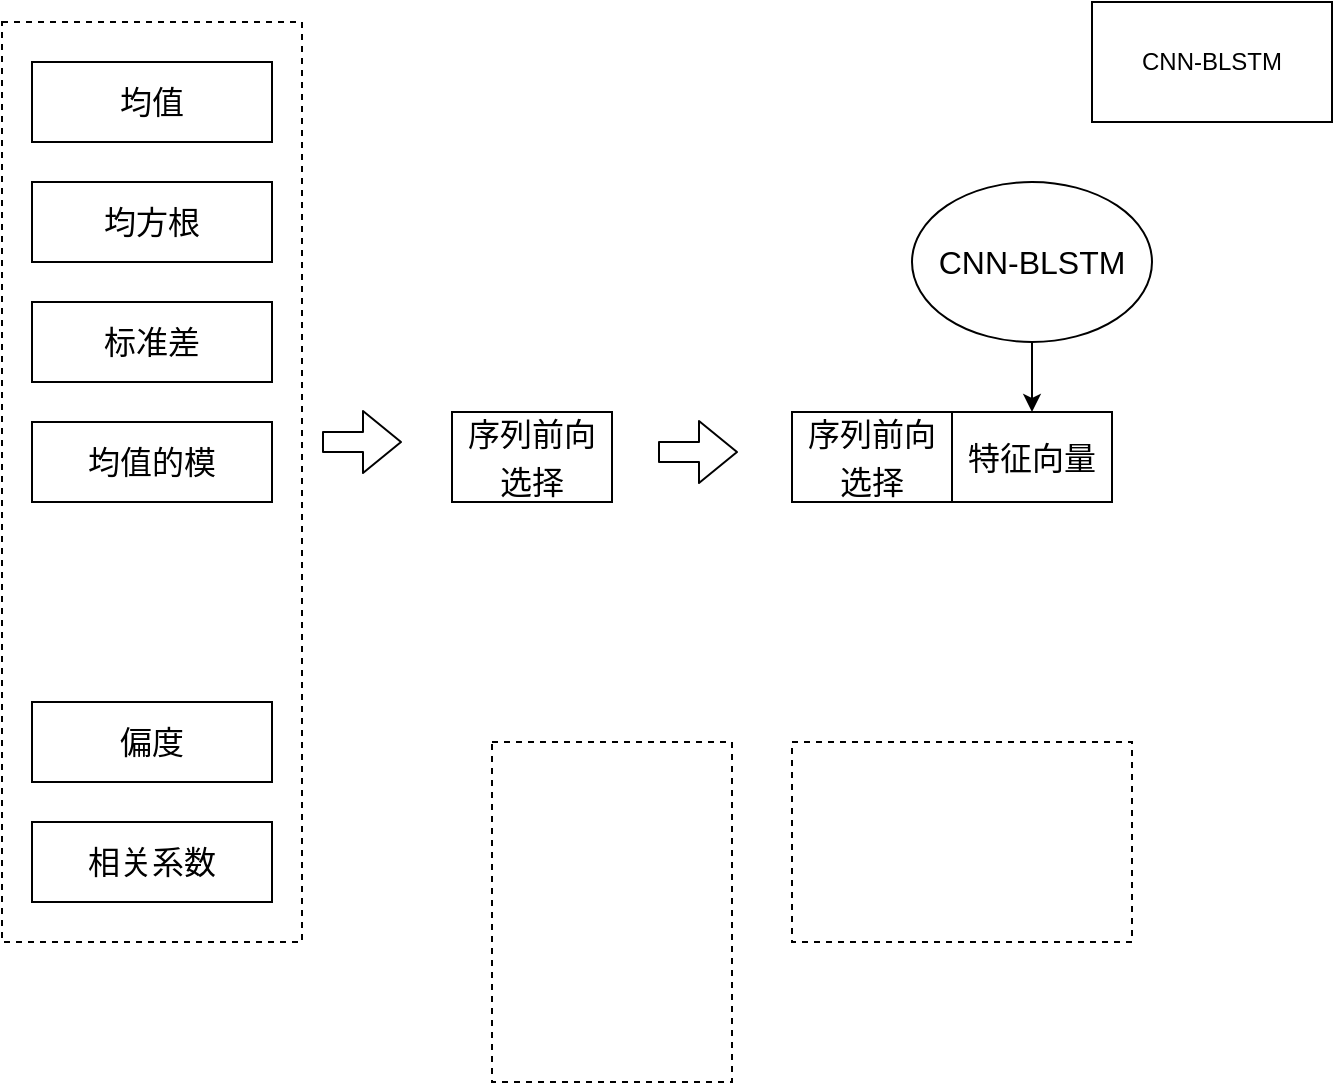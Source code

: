 <mxfile version="12.2.2" type="github" pages="1">
  <diagram id="4a39q2auaV-xZN6c6QUD" name="Page-1">
    <mxGraphModel dx="1019" dy="519" grid="1" gridSize="10" guides="1" tooltips="1" connect="1" arrows="1" fold="1" page="1" pageScale="1" pageWidth="827" pageHeight="1169" math="0" shadow="0">
      <root>
        <mxCell id="0"/>
        <mxCell id="1" parent="0"/>
        <mxCell id="o6BnJkaYNzVzD3ShalXg-1" value="均值" style="rounded=0;whiteSpace=wrap;html=1;fontSize=16;" parent="1" vertex="1">
          <mxGeometry x="80" y="130" width="120" height="40" as="geometry"/>
        </mxCell>
        <mxCell id="o6BnJkaYNzVzD3ShalXg-2" value="均方根" style="rounded=0;whiteSpace=wrap;html=1;fontSize=16;" parent="1" vertex="1">
          <mxGeometry x="80" y="190" width="120" height="40" as="geometry"/>
        </mxCell>
        <mxCell id="o6BnJkaYNzVzD3ShalXg-3" value="标准差" style="rounded=0;whiteSpace=wrap;html=1;fontSize=16;" parent="1" vertex="1">
          <mxGeometry x="80" y="250" width="120" height="40" as="geometry"/>
        </mxCell>
        <mxCell id="o6BnJkaYNzVzD3ShalXg-4" value="&lt;span style=&quot;font-size: 12pt ; line-height: 150%&quot;&gt;序列前向选择&lt;/span&gt;" style="rounded=0;whiteSpace=wrap;html=1;fontSize=16;" parent="1" vertex="1">
          <mxGeometry x="290" y="305" width="80" height="45" as="geometry"/>
        </mxCell>
        <mxCell id="o6BnJkaYNzVzD3ShalXg-5" value="相关系数" style="rounded=0;whiteSpace=wrap;html=1;fontSize=16;" parent="1" vertex="1">
          <mxGeometry x="80" y="510" width="120" height="40" as="geometry"/>
        </mxCell>
        <mxCell id="o6BnJkaYNzVzD3ShalXg-6" value="偏度" style="rounded=0;whiteSpace=wrap;html=1;fontSize=16;" parent="1" vertex="1">
          <mxGeometry x="80" y="450" width="120" height="40" as="geometry"/>
        </mxCell>
        <mxCell id="o6BnJkaYNzVzD3ShalXg-9" value="均值的模" style="rounded=0;whiteSpace=wrap;html=1;fontSize=16;" parent="1" vertex="1">
          <mxGeometry x="80" y="310" width="120" height="40" as="geometry"/>
        </mxCell>
        <mxCell id="o6BnJkaYNzVzD3ShalXg-13" value="" style="rounded=0;whiteSpace=wrap;html=1;fontSize=16;dashed=1;fillColor=none;" parent="1" vertex="1">
          <mxGeometry x="65" y="110" width="150" height="460" as="geometry"/>
        </mxCell>
        <mxCell id="o6BnJkaYNzVzD3ShalXg-14" value="" style="rounded=0;whiteSpace=wrap;html=1;dashed=1;fillColor=none;fontSize=16;" parent="1" vertex="1">
          <mxGeometry x="310" y="470" width="120" height="170" as="geometry"/>
        </mxCell>
        <mxCell id="o6BnJkaYNzVzD3ShalXg-15" value="" style="rounded=0;whiteSpace=wrap;html=1;dashed=1;fillColor=none;fontSize=16;" parent="1" vertex="1">
          <mxGeometry x="460" y="470" width="170" height="100" as="geometry"/>
        </mxCell>
        <mxCell id="L1K248meVKGxkzELrdeW-6" value="" style="edgeStyle=orthogonalEdgeStyle;rounded=0;orthogonalLoop=1;jettySize=auto;html=1;" edge="1" parent="1" source="o6BnJkaYNzVzD3ShalXg-17" target="L1K248meVKGxkzELrdeW-5">
          <mxGeometry relative="1" as="geometry"/>
        </mxCell>
        <mxCell id="o6BnJkaYNzVzD3ShalXg-17" value="CNN-BLSTM" style="ellipse;whiteSpace=wrap;html=1;fillColor=none;fontSize=16;" parent="1" vertex="1">
          <mxGeometry x="520" y="190" width="120" height="80" as="geometry"/>
        </mxCell>
        <mxCell id="L1K248meVKGxkzELrdeW-1" value="" style="shape=flexArrow;endArrow=classic;html=1;" edge="1" parent="1">
          <mxGeometry width="50" height="50" relative="1" as="geometry">
            <mxPoint x="225" y="320" as="sourcePoint"/>
            <mxPoint x="265" y="320" as="targetPoint"/>
          </mxGeometry>
        </mxCell>
        <mxCell id="L1K248meVKGxkzELrdeW-2" value="" style="shape=flexArrow;endArrow=classic;html=1;" edge="1" parent="1">
          <mxGeometry width="50" height="50" relative="1" as="geometry">
            <mxPoint x="393" y="325" as="sourcePoint"/>
            <mxPoint x="433" y="325" as="targetPoint"/>
          </mxGeometry>
        </mxCell>
        <mxCell id="L1K248meVKGxkzELrdeW-3" value="&lt;span style=&quot;font-size: 12pt ; line-height: 150%&quot;&gt;序列前向选择&lt;/span&gt;" style="rounded=0;whiteSpace=wrap;html=1;fontSize=16;" vertex="1" parent="1">
          <mxGeometry x="460" y="305" width="80" height="45" as="geometry"/>
        </mxCell>
        <mxCell id="L1K248meVKGxkzELrdeW-4" value="CNN-BLSTM" style="rounded=0;whiteSpace=wrap;html=1;" vertex="1" parent="1">
          <mxGeometry x="610" y="100" width="120" height="60" as="geometry"/>
        </mxCell>
        <mxCell id="L1K248meVKGxkzELrdeW-5" value="特征向量" style="rounded=0;whiteSpace=wrap;html=1;fontSize=16;" vertex="1" parent="1">
          <mxGeometry x="540" y="305" width="80" height="45" as="geometry"/>
        </mxCell>
      </root>
    </mxGraphModel>
  </diagram>
</mxfile>
